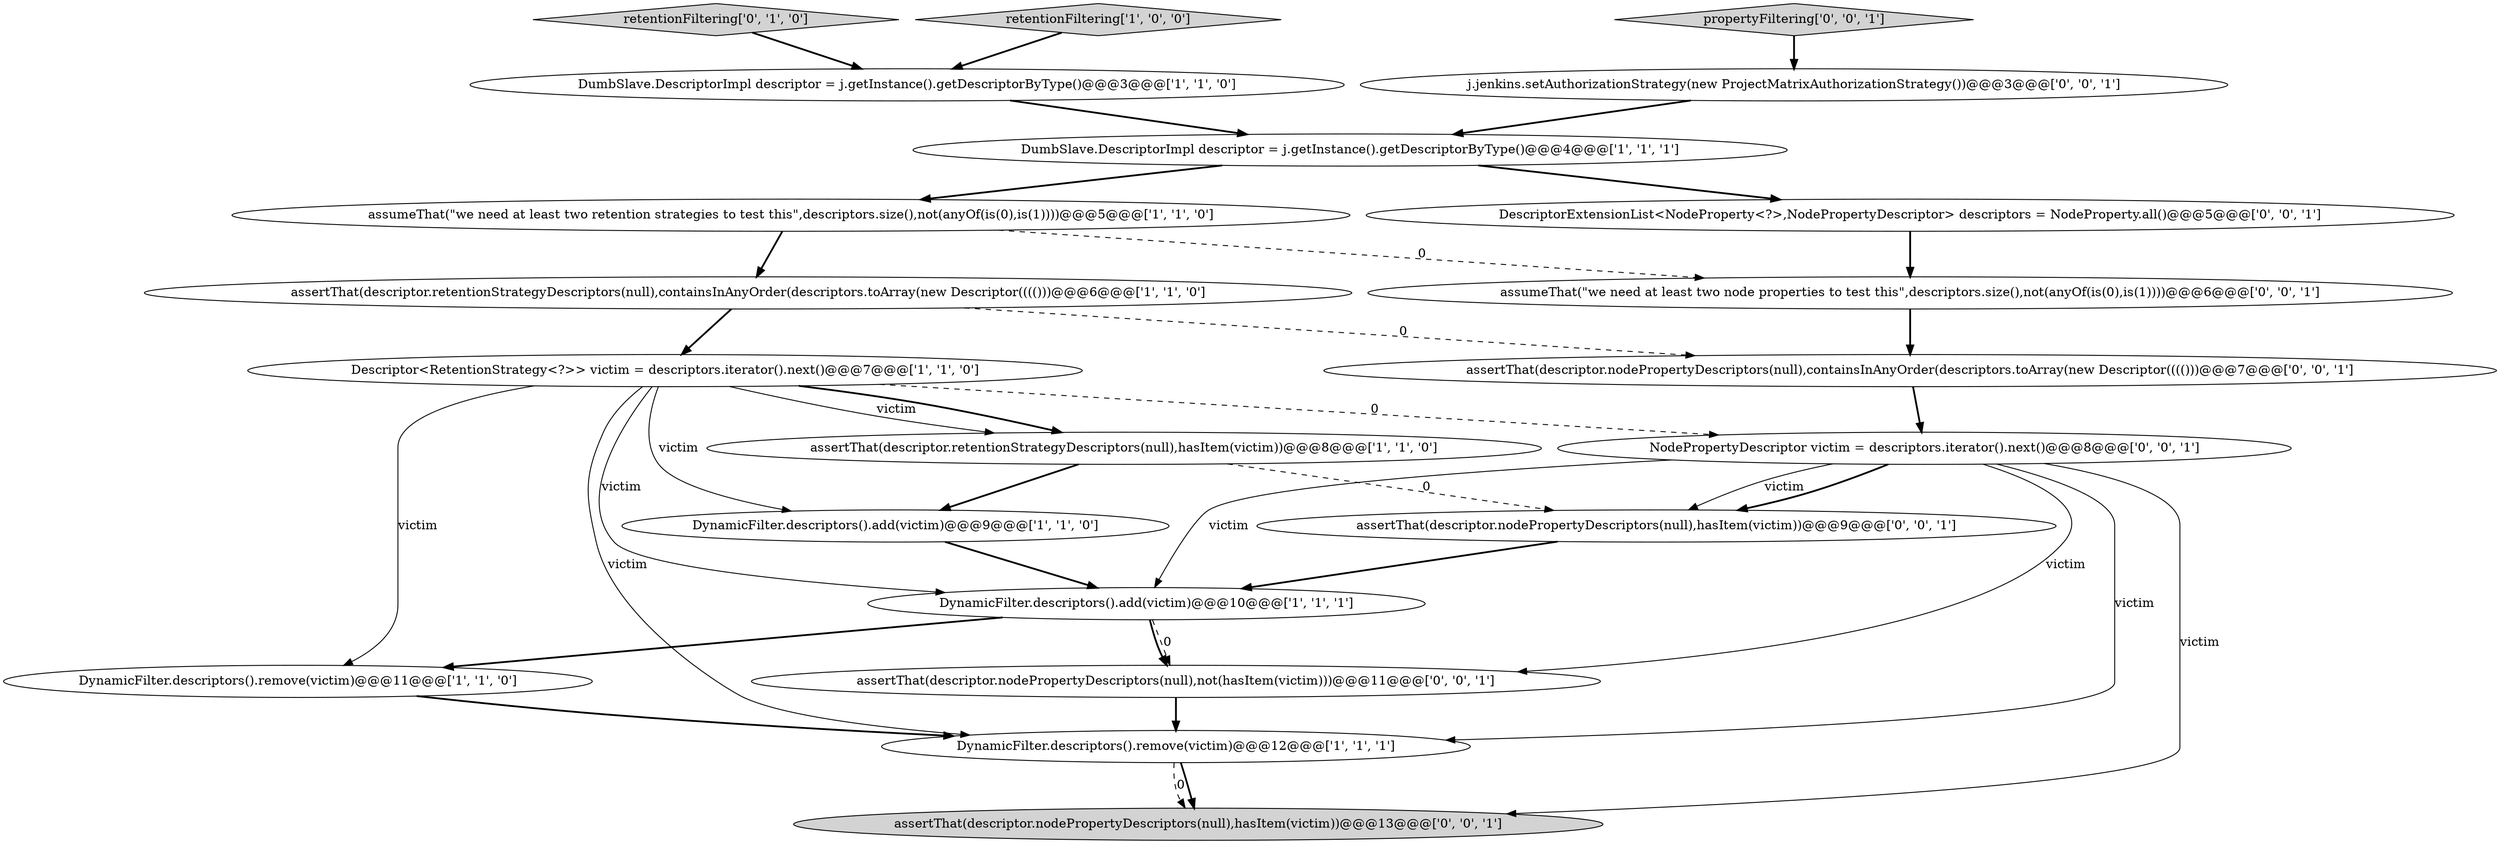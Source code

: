 digraph {
4 [style = filled, label = "DumbSlave.DescriptorImpl descriptor = j.getInstance().getDescriptorByType()@@@4@@@['1', '1', '1']", fillcolor = white, shape = ellipse image = "AAA0AAABBB1BBB"];
19 [style = filled, label = "assertThat(descriptor.nodePropertyDescriptors(null),hasItem(victim))@@@13@@@['0', '0', '1']", fillcolor = lightgray, shape = ellipse image = "AAA0AAABBB3BBB"];
11 [style = filled, label = "retentionFiltering['0', '1', '0']", fillcolor = lightgray, shape = diamond image = "AAA0AAABBB2BBB"];
7 [style = filled, label = "assertThat(descriptor.retentionStrategyDescriptors(null),hasItem(victim))@@@8@@@['1', '1', '0']", fillcolor = white, shape = ellipse image = "AAA0AAABBB1BBB"];
12 [style = filled, label = "assertThat(descriptor.nodePropertyDescriptors(null),hasItem(victim))@@@9@@@['0', '0', '1']", fillcolor = white, shape = ellipse image = "AAA0AAABBB3BBB"];
9 [style = filled, label = "DynamicFilter.descriptors().add(victim)@@@10@@@['1', '1', '1']", fillcolor = white, shape = ellipse image = "AAA0AAABBB1BBB"];
14 [style = filled, label = "assumeThat(\"we need at least two node properties to test this\",descriptors.size(),not(anyOf(is(0),is(1))))@@@6@@@['0', '0', '1']", fillcolor = white, shape = ellipse image = "AAA0AAABBB3BBB"];
10 [style = filled, label = "retentionFiltering['1', '0', '0']", fillcolor = lightgray, shape = diamond image = "AAA0AAABBB1BBB"];
0 [style = filled, label = "assumeThat(\"we need at least two retention strategies to test this\",descriptors.size(),not(anyOf(is(0),is(1))))@@@5@@@['1', '1', '0']", fillcolor = white, shape = ellipse image = "AAA0AAABBB1BBB"];
3 [style = filled, label = "DumbSlave.DescriptorImpl descriptor = j.getInstance().getDescriptorByType()@@@3@@@['1', '1', '0']", fillcolor = white, shape = ellipse image = "AAA0AAABBB1BBB"];
16 [style = filled, label = "assertThat(descriptor.nodePropertyDescriptors(null),containsInAnyOrder(descriptors.toArray(new Descriptor(((()))@@@7@@@['0', '0', '1']", fillcolor = white, shape = ellipse image = "AAA0AAABBB3BBB"];
5 [style = filled, label = "assertThat(descriptor.retentionStrategyDescriptors(null),containsInAnyOrder(descriptors.toArray(new Descriptor(((()))@@@6@@@['1', '1', '0']", fillcolor = white, shape = ellipse image = "AAA0AAABBB1BBB"];
13 [style = filled, label = "j.jenkins.setAuthorizationStrategy(new ProjectMatrixAuthorizationStrategy())@@@3@@@['0', '0', '1']", fillcolor = white, shape = ellipse image = "AAA0AAABBB3BBB"];
2 [style = filled, label = "DynamicFilter.descriptors().add(victim)@@@9@@@['1', '1', '0']", fillcolor = white, shape = ellipse image = "AAA0AAABBB1BBB"];
8 [style = filled, label = "DynamicFilter.descriptors().remove(victim)@@@12@@@['1', '1', '1']", fillcolor = white, shape = ellipse image = "AAA0AAABBB1BBB"];
17 [style = filled, label = "NodePropertyDescriptor victim = descriptors.iterator().next()@@@8@@@['0', '0', '1']", fillcolor = white, shape = ellipse image = "AAA0AAABBB3BBB"];
20 [style = filled, label = "DescriptorExtensionList<NodeProperty<?>,NodePropertyDescriptor> descriptors = NodeProperty.all()@@@5@@@['0', '0', '1']", fillcolor = white, shape = ellipse image = "AAA0AAABBB3BBB"];
15 [style = filled, label = "propertyFiltering['0', '0', '1']", fillcolor = lightgray, shape = diamond image = "AAA0AAABBB3BBB"];
6 [style = filled, label = "Descriptor<RetentionStrategy<?>> victim = descriptors.iterator().next()@@@7@@@['1', '1', '0']", fillcolor = white, shape = ellipse image = "AAA0AAABBB1BBB"];
1 [style = filled, label = "DynamicFilter.descriptors().remove(victim)@@@11@@@['1', '1', '0']", fillcolor = white, shape = ellipse image = "AAA0AAABBB1BBB"];
18 [style = filled, label = "assertThat(descriptor.nodePropertyDescriptors(null),not(hasItem(victim)))@@@11@@@['0', '0', '1']", fillcolor = white, shape = ellipse image = "AAA0AAABBB3BBB"];
14->16 [style = bold, label=""];
8->19 [style = dashed, label="0"];
15->13 [style = bold, label=""];
17->19 [style = solid, label="victim"];
17->9 [style = solid, label="victim"];
1->8 [style = bold, label=""];
6->2 [style = solid, label="victim"];
17->12 [style = solid, label="victim"];
8->19 [style = bold, label=""];
9->18 [style = dashed, label="0"];
6->8 [style = solid, label="victim"];
6->7 [style = solid, label="victim"];
10->3 [style = bold, label=""];
20->14 [style = bold, label=""];
6->17 [style = dashed, label="0"];
2->9 [style = bold, label=""];
16->17 [style = bold, label=""];
12->9 [style = bold, label=""];
3->4 [style = bold, label=""];
4->0 [style = bold, label=""];
5->16 [style = dashed, label="0"];
0->14 [style = dashed, label="0"];
17->12 [style = bold, label=""];
9->18 [style = bold, label=""];
17->18 [style = solid, label="victim"];
5->6 [style = bold, label=""];
11->3 [style = bold, label=""];
7->2 [style = bold, label=""];
4->20 [style = bold, label=""];
7->12 [style = dashed, label="0"];
17->8 [style = solid, label="victim"];
18->8 [style = bold, label=""];
6->1 [style = solid, label="victim"];
6->7 [style = bold, label=""];
9->1 [style = bold, label=""];
0->5 [style = bold, label=""];
6->9 [style = solid, label="victim"];
13->4 [style = bold, label=""];
}
